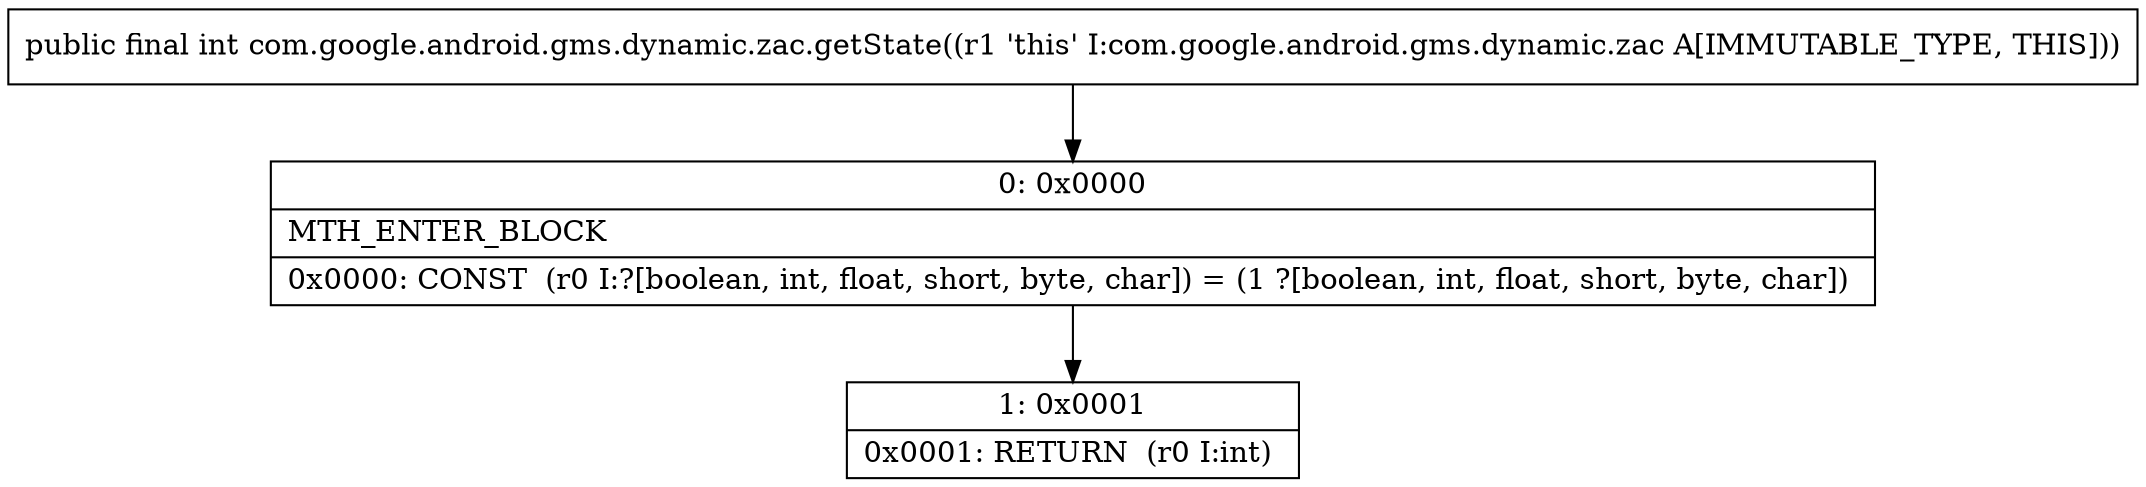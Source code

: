 digraph "CFG forcom.google.android.gms.dynamic.zac.getState()I" {
Node_0 [shape=record,label="{0\:\ 0x0000|MTH_ENTER_BLOCK\l|0x0000: CONST  (r0 I:?[boolean, int, float, short, byte, char]) = (1 ?[boolean, int, float, short, byte, char]) \l}"];
Node_1 [shape=record,label="{1\:\ 0x0001|0x0001: RETURN  (r0 I:int) \l}"];
MethodNode[shape=record,label="{public final int com.google.android.gms.dynamic.zac.getState((r1 'this' I:com.google.android.gms.dynamic.zac A[IMMUTABLE_TYPE, THIS])) }"];
MethodNode -> Node_0;
Node_0 -> Node_1;
}

